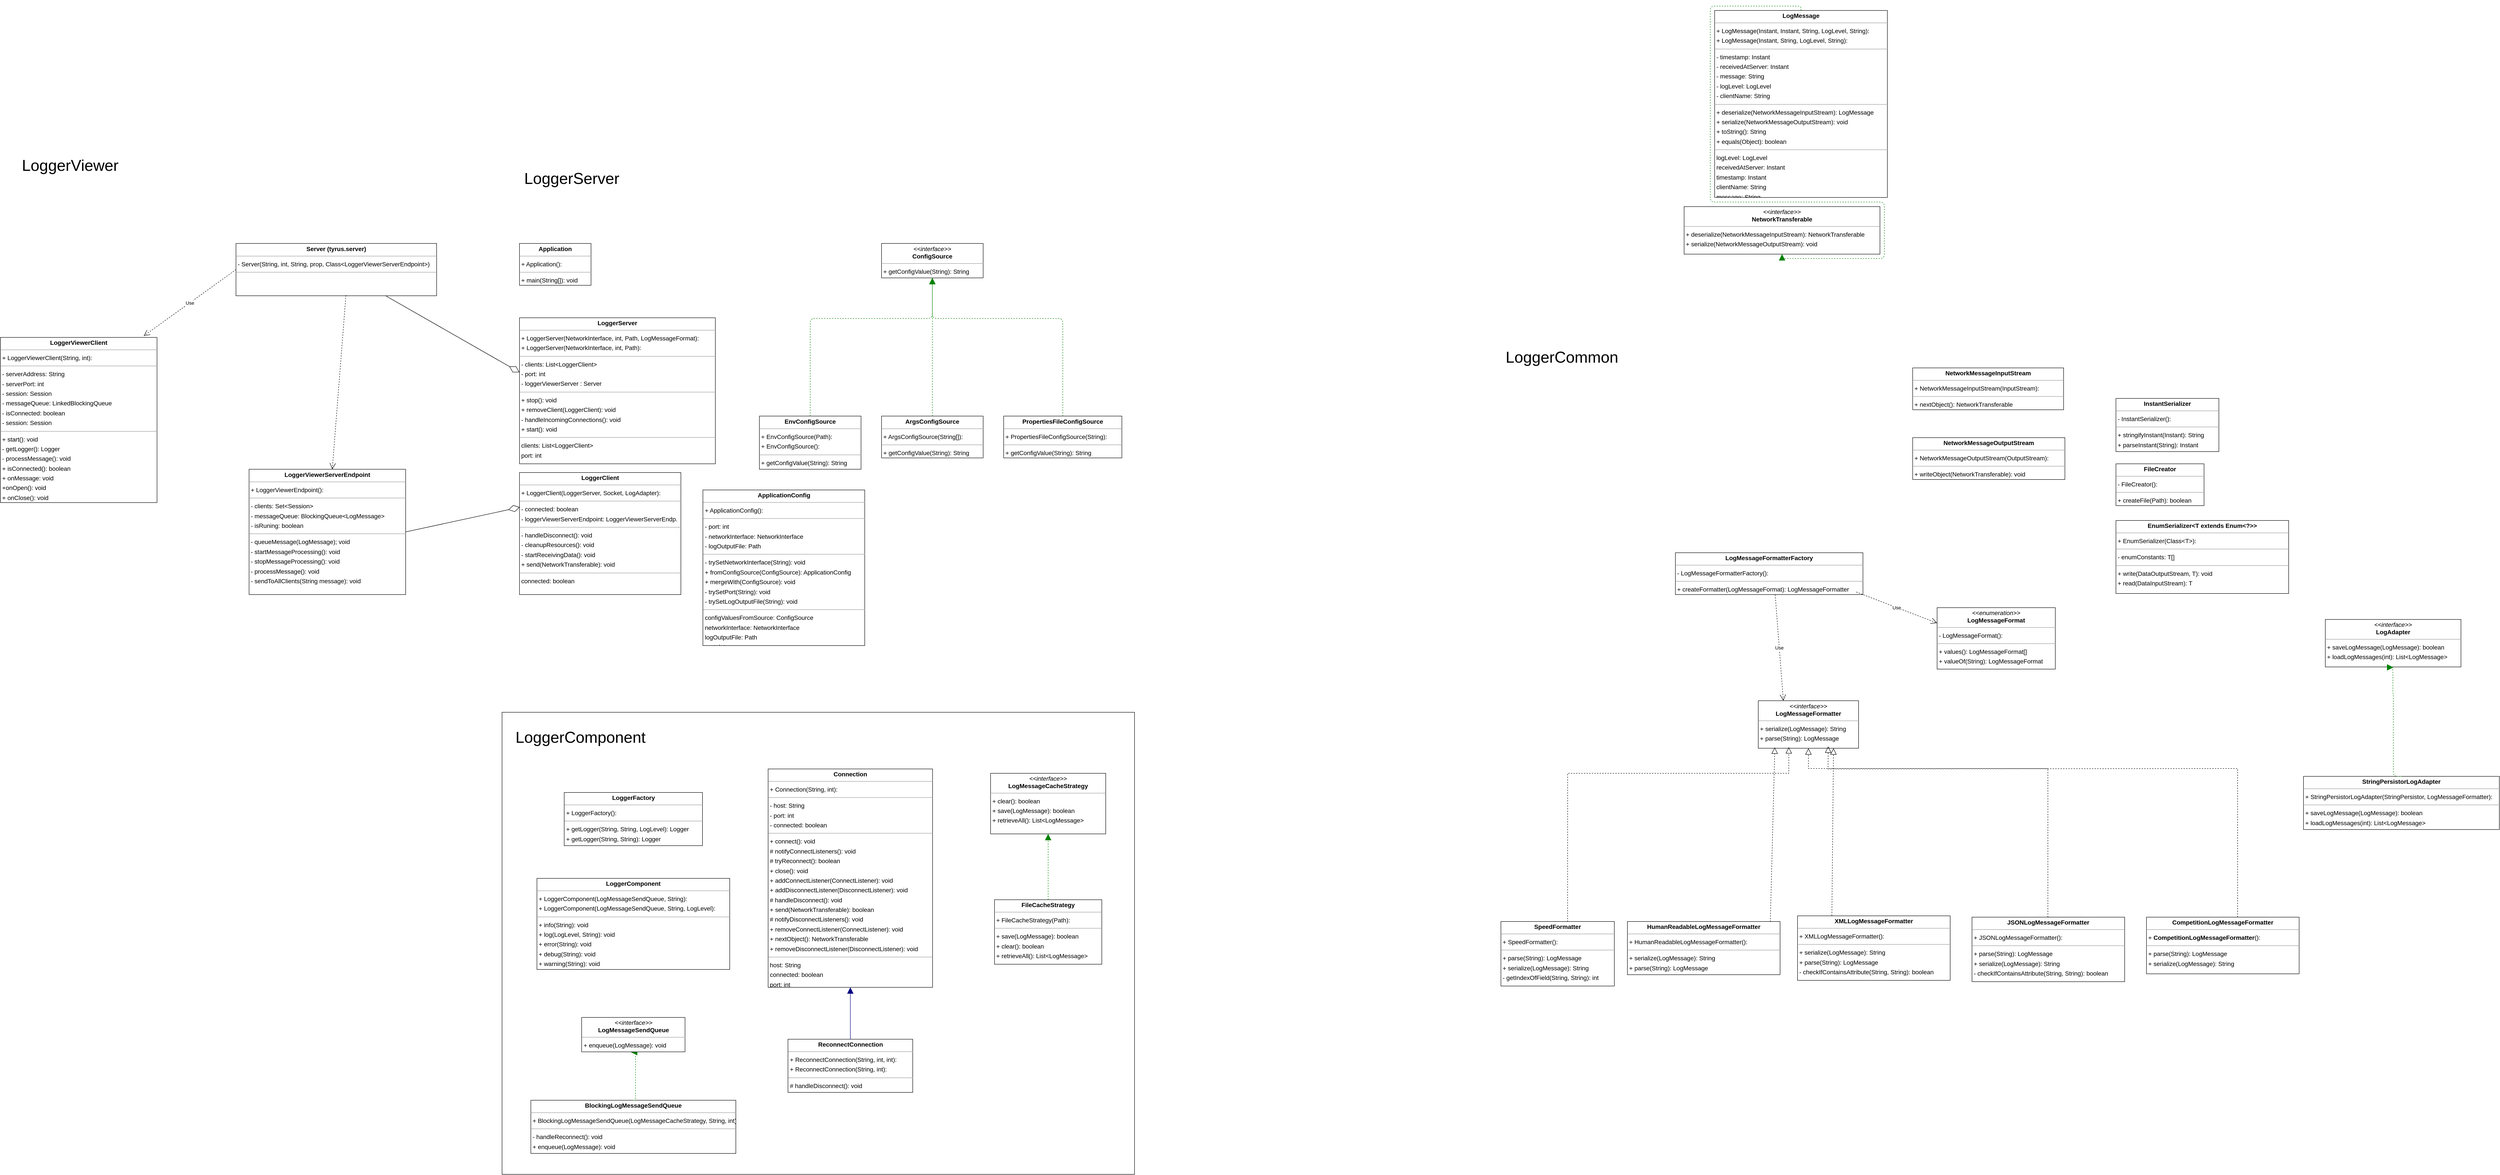 <mxfile version="25.0.3">
  <diagram id="E1OJdTfwI5i46bVVlHsx" name="Seite-1">
    <mxGraphModel dx="6790" dy="2503" grid="1" gridSize="10" guides="1" tooltips="1" connect="1" arrows="1" fold="1" page="0" pageScale="1" pageWidth="827" pageHeight="1169" background="none" math="0" shadow="0">
      <root>
        <mxCell id="0" />
        <mxCell id="1" parent="0" />
        <mxCell id="node0" value="&lt;p style=&quot;margin:0px;margin-top:4px;text-align:center;&quot;&gt;&lt;b&gt;Application&lt;/b&gt;&lt;/p&gt;&lt;hr size=&quot;1&quot;/&gt;&lt;p style=&quot;margin:0 0 0 4px;line-height:1.6;&quot;&gt;+ Application(): &lt;/p&gt;&lt;hr size=&quot;1&quot;/&gt;&lt;p style=&quot;margin:0 0 0 4px;line-height:1.6;&quot;&gt;+ main(String[]): void&lt;/p&gt;" style="verticalAlign=top;align=left;overflow=fill;fontSize=14;fontFamily=Helvetica;html=1;rounded=0;shadow=0;comic=0;labelBackgroundColor=none;strokeWidth=1;" parent="1" vertex="1">
          <mxGeometry x="-2700" y="-285.5" width="164" height="96" as="geometry" />
        </mxCell>
        <mxCell id="node24" value="&lt;p style=&quot;margin:0px;margin-top:4px;text-align:center;&quot;&gt;&lt;b&gt;ApplicationConfig&lt;/b&gt;&lt;/p&gt;&lt;hr size=&quot;1&quot;/&gt;&lt;p style=&quot;margin:0 0 0 4px;line-height:1.6;&quot;&gt;+ ApplicationConfig(): &lt;/p&gt;&lt;hr size=&quot;1&quot;/&gt;&lt;p style=&quot;margin:0 0 0 4px;line-height:1.6;&quot;&gt;- port: int&lt;br/&gt;- networkInterface: NetworkInterface&lt;br/&gt;- logOutputFile: Path&lt;/p&gt;&lt;hr size=&quot;1&quot;/&gt;&lt;p style=&quot;margin:0 0 0 4px;line-height:1.6;&quot;&gt;- trySetNetworkInterface(String): void&lt;br/&gt;+ fromConfigSource(ConfigSource): ApplicationConfig&lt;br/&gt;+ mergeWith(ConfigSource): void&lt;br/&gt;- trySetPort(String): void&lt;br/&gt;- trySetLogOutputFile(String): void&lt;/p&gt;&lt;hr size=&quot;1&quot;/&gt;&lt;p style=&quot;margin:0 0 0 4px;line-height:1.6;&quot;&gt; configValuesFromSource: ConfigSource&lt;br/&gt; networkInterface: NetworkInterface&lt;br/&gt; logOutputFile: Path&lt;br/&gt; port: int&lt;/p&gt;" style="verticalAlign=top;align=left;overflow=fill;fontSize=14;fontFamily=Helvetica;html=1;rounded=0;shadow=0;comic=0;labelBackgroundColor=none;strokeWidth=1;" parent="1" vertex="1">
          <mxGeometry x="-2279.5" y="280" width="371" height="357" as="geometry" />
        </mxCell>
        <mxCell id="node28" value="&lt;p style=&quot;margin:0px;margin-top:4px;text-align:center;&quot;&gt;&lt;b&gt;ArgsConfigSource&lt;/b&gt;&lt;/p&gt;&lt;hr size=&quot;1&quot;/&gt;&lt;p style=&quot;margin:0 0 0 4px;line-height:1.6;&quot;&gt;+ ArgsConfigSource(String[]): &lt;/p&gt;&lt;hr size=&quot;1&quot;/&gt;&lt;p style=&quot;margin:0 0 0 4px;line-height:1.6;&quot;&gt;+ getConfigValue(String): String&lt;/p&gt;" style="verticalAlign=top;align=left;overflow=fill;fontSize=14;fontFamily=Helvetica;html=1;rounded=0;shadow=0;comic=0;labelBackgroundColor=none;strokeWidth=1;" parent="1" vertex="1">
          <mxGeometry x="-1870" y="110.5" width="233" height="96" as="geometry" />
        </mxCell>
        <mxCell id="node8" value="&lt;p style=&quot;margin:0px;margin-top:4px;text-align:center;&quot;&gt;&lt;b&gt;BlockingLogMessageSendQueue&lt;/b&gt;&lt;/p&gt;&lt;hr size=&quot;1&quot;/&gt;&lt;p style=&quot;margin:0 0 0 4px;line-height:1.6;&quot;&gt;+ BlockingLogMessageSendQueue(LogMessageCacheStrategy, String, int): &lt;/p&gt;&lt;hr size=&quot;1&quot;/&gt;&lt;p style=&quot;margin:0 0 0 4px;line-height:1.6;&quot;&gt;- handleReconnect(): void&lt;br/&gt;+ enqueue(LogMessage): void&lt;/p&gt;" style="verticalAlign=top;align=left;overflow=fill;fontSize=14;fontFamily=Helvetica;html=1;rounded=0;shadow=0;comic=0;labelBackgroundColor=none;strokeWidth=1;" parent="1" vertex="1">
          <mxGeometry x="-2674" y="1680" width="470" height="122" as="geometry" />
        </mxCell>
        <mxCell id="node15" value="&lt;p style=&quot;margin:0px;margin-top:4px;text-align:center;&quot;&gt;&lt;i&gt;&amp;lt;&amp;lt;interface&amp;gt;&amp;gt;&lt;/i&gt;&lt;br/&gt;&lt;b&gt;ConfigSource&lt;/b&gt;&lt;/p&gt;&lt;hr size=&quot;1&quot;/&gt;&lt;p style=&quot;margin:0 0 0 4px;line-height:1.6;&quot;&gt;+ getConfigValue(String): String&lt;/p&gt;" style="verticalAlign=top;align=left;overflow=fill;fontSize=14;fontFamily=Helvetica;html=1;rounded=0;shadow=0;comic=0;labelBackgroundColor=none;strokeWidth=1;" parent="1" vertex="1">
          <mxGeometry x="-1870" y="-285.5" width="233" height="79" as="geometry" />
        </mxCell>
        <mxCell id="node43" value="&lt;p style=&quot;margin:0px;margin-top:4px;text-align:center;&quot;&gt;&lt;b&gt;Connection&lt;/b&gt;&lt;/p&gt;&lt;hr size=&quot;1&quot;/&gt;&lt;p style=&quot;margin:0 0 0 4px;line-height:1.6;&quot;&gt;+ Connection(String, int): &lt;/p&gt;&lt;hr size=&quot;1&quot;/&gt;&lt;p style=&quot;margin:0 0 0 4px;line-height:1.6;&quot;&gt;- host: String&lt;br/&gt;- port: int&lt;br/&gt;- connected: boolean&lt;/p&gt;&lt;hr size=&quot;1&quot;/&gt;&lt;p style=&quot;margin:0 0 0 4px;line-height:1.6;&quot;&gt;+ connect(): void&lt;br/&gt;# notifyConnectListeners(): void&lt;br/&gt;# tryReconnect(): boolean&lt;br/&gt;+ close(): void&lt;br/&gt;+ addConnectListener(ConnectListener): void&lt;br/&gt;+ addDisconnectListener(DisconnectListener): void&lt;br/&gt;# handleDisconnect(): void&lt;br/&gt;+ send(NetworkTransferable): boolean&lt;br/&gt;# notifyDisconnectListeners(): void&lt;br/&gt;+ removeConnectListener(ConnectListener): void&lt;br/&gt;+ nextObject(): NetworkTransferable&lt;br/&gt;+ removeDisconnectListener(DisconnectListener): void&lt;/p&gt;&lt;hr size=&quot;1&quot;/&gt;&lt;p style=&quot;margin:0 0 0 4px;line-height:1.6;&quot;&gt; host: String&lt;br/&gt; connected: boolean&lt;br/&gt; port: int&lt;/p&gt;" style="verticalAlign=top;align=left;overflow=fill;fontSize=14;fontFamily=Helvetica;html=1;rounded=0;shadow=0;comic=0;labelBackgroundColor=none;strokeWidth=1;" parent="1" vertex="1">
          <mxGeometry x="-2130" y="920" width="377" height="501" as="geometry" />
        </mxCell>
        <mxCell id="node48" value="&lt;p style=&quot;margin:0px;margin-top:4px;text-align:center;&quot;&gt;&lt;b&gt;EnvConfigSource&lt;/b&gt;&lt;/p&gt;&lt;hr size=&quot;1&quot;/&gt;&lt;p style=&quot;margin:0 0 0 4px;line-height:1.6;&quot;&gt;+ EnvConfigSource(Path): &lt;br/&gt;+ EnvConfigSource(): &lt;/p&gt;&lt;hr size=&quot;1&quot;/&gt;&lt;p style=&quot;margin:0 0 0 4px;line-height:1.6;&quot;&gt;+ getConfigValue(String): String&lt;/p&gt;" style="verticalAlign=top;align=left;overflow=fill;fontSize=14;fontFamily=Helvetica;html=1;rounded=0;shadow=0;comic=0;labelBackgroundColor=none;strokeWidth=1;" parent="1" vertex="1">
          <mxGeometry x="-2150" y="110.5" width="233" height="122" as="geometry" />
        </mxCell>
        <mxCell id="node32" value="&lt;p style=&quot;margin:0px;margin-top:4px;text-align:center;&quot;&gt;&lt;b&gt;FileCacheStrategy&lt;/b&gt;&lt;/p&gt;&lt;hr size=&quot;1&quot;/&gt;&lt;p style=&quot;margin:0 0 0 4px;line-height:1.6;&quot;&gt;+ FileCacheStrategy(Path): &lt;/p&gt;&lt;hr size=&quot;1&quot;/&gt;&lt;p style=&quot;margin:0 0 0 4px;line-height:1.6;&quot;&gt;+ save(LogMessage): boolean&lt;br/&gt;+ clear(): boolean&lt;br/&gt;+ retrieveAll(): List&amp;lt;LogMessage&amp;gt;&lt;/p&gt;" style="verticalAlign=top;align=left;overflow=fill;fontSize=14;fontFamily=Helvetica;html=1;rounded=0;shadow=0;comic=0;labelBackgroundColor=none;strokeWidth=1;" parent="1" vertex="1">
          <mxGeometry x="-1611" y="1220" width="246" height="148" as="geometry" />
        </mxCell>
        <mxCell id="node41" value="&lt;p style=&quot;margin:0px;margin-top:4px;text-align:center;&quot;&gt;&lt;b&gt;FileCreator&lt;/b&gt;&lt;/p&gt;&lt;hr size=&quot;1&quot;/&gt;&lt;p style=&quot;margin:0 0 0 4px;line-height:1.6;&quot;&gt;- FileCreator(): &lt;/p&gt;&lt;hr size=&quot;1&quot;/&gt;&lt;p style=&quot;margin:0 0 0 4px;line-height:1.6;&quot;&gt;+ createFile(Path): boolean&lt;/p&gt;" style="verticalAlign=top;align=left;overflow=fill;fontSize=14;fontFamily=Helvetica;html=1;rounded=0;shadow=0;comic=0;labelBackgroundColor=none;strokeWidth=1;" parent="1" vertex="1">
          <mxGeometry x="960" y="220" width="202" height="96" as="geometry" />
        </mxCell>
        <mxCell id="node5" value="&lt;p style=&quot;margin:0px;margin-top:4px;text-align:center;&quot;&gt;&lt;b&gt;HumanReadableLogMessageFormatter&lt;/b&gt;&lt;/p&gt;&lt;hr size=&quot;1&quot;/&gt;&lt;p style=&quot;margin:0 0 0 4px;line-height:1.6;&quot;&gt;+ HumanReadableLogMessageFormatter(): &lt;/p&gt;&lt;hr size=&quot;1&quot;/&gt;&lt;p style=&quot;margin:0 0 0 4px;line-height:1.6;&quot;&gt;+ serialize(LogMessage): String&lt;br/&gt;+ parse(String): LogMessage&lt;/p&gt;" style="verticalAlign=top;align=left;overflow=fill;fontSize=14;fontFamily=Helvetica;html=1;rounded=0;shadow=0;comic=0;labelBackgroundColor=none;strokeWidth=1;" parent="1" vertex="1">
          <mxGeometry x="-160" y="1270" width="350" height="122" as="geometry" />
        </mxCell>
        <mxCell id="node20" value="&lt;p style=&quot;margin:0px;margin-top:4px;text-align:center;&quot;&gt;&lt;b&gt;InstantSerializer&lt;/b&gt;&lt;/p&gt;&lt;hr size=&quot;1&quot;/&gt;&lt;p style=&quot;margin:0 0 0 4px;line-height:1.6;&quot;&gt;- InstantSerializer(): &lt;/p&gt;&lt;hr size=&quot;1&quot;/&gt;&lt;p style=&quot;margin:0 0 0 4px;line-height:1.6;&quot;&gt;+ stringifyInstant(Instant): String&lt;br/&gt;+ parseInstant(String): Instant&lt;/p&gt;" style="verticalAlign=top;align=left;overflow=fill;fontSize=14;fontFamily=Helvetica;html=1;rounded=0;shadow=0;comic=0;labelBackgroundColor=none;strokeWidth=1;" parent="1" vertex="1">
          <mxGeometry x="960" y="70" width="236" height="122" as="geometry" />
        </mxCell>
        <mxCell id="node22" value="&lt;p style=&quot;margin:0px;margin-top:4px;text-align:center;&quot;&gt;&lt;b&gt;JSONLogMessageFormatter&lt;/b&gt;&lt;/p&gt;&lt;hr size=&quot;1&quot;/&gt;&lt;p style=&quot;margin:0 0 0 4px;line-height:1.6;&quot;&gt;+ JSONLogMessageFormatter(): &lt;/p&gt;&lt;hr size=&quot;1&quot;/&gt;&lt;p style=&quot;margin:0 0 0 4px;line-height:1.6;&quot;&gt;+ parse(String): LogMessage&lt;br/&gt;+ serialize(LogMessage): String&lt;br/&gt;- checkIfContainsAttribute(String, String): boolean&lt;/p&gt;" style="verticalAlign=top;align=left;overflow=fill;fontSize=14;fontFamily=Helvetica;html=1;rounded=0;shadow=0;comic=0;labelBackgroundColor=none;strokeWidth=1;" parent="1" vertex="1">
          <mxGeometry x="630" y="1260" width="350" height="148" as="geometry" />
        </mxCell>
        <mxCell id="node9" value="&lt;p style=&quot;margin:0px;margin-top:4px;text-align:center;&quot;&gt;&lt;i&gt;&amp;lt;&amp;lt;interface&amp;gt;&amp;gt;&lt;/i&gt;&lt;br/&gt;&lt;b&gt;LogAdapter&lt;/b&gt;&lt;/p&gt;&lt;hr size=&quot;1&quot;/&gt;&lt;p style=&quot;margin:0 0 0 4px;line-height:1.6;&quot;&gt;+ saveLogMessage(LogMessage): boolean&lt;br/&gt;+ loadLogMessages(int): List&amp;lt;LogMessage&amp;gt;&lt;/p&gt;" style="verticalAlign=top;align=left;overflow=fill;fontSize=14;fontFamily=Helvetica;html=1;rounded=0;shadow=0;comic=0;labelBackgroundColor=none;strokeWidth=1;" parent="1" vertex="1">
          <mxGeometry x="1440" y="577" width="311" height="109" as="geometry" />
        </mxCell>
        <mxCell id="node25" value="&lt;p style=&quot;margin:0px;margin-top:4px;text-align:center;&quot;&gt;&lt;b&gt;LogMessage&lt;/b&gt;&lt;/p&gt;&lt;hr size=&quot;1&quot;/&gt;&lt;p style=&quot;margin:0 0 0 4px;line-height:1.6;&quot;&gt;+ LogMessage(Instant, Instant, String, LogLevel, String): &lt;br/&gt;+ LogMessage(Instant, String, LogLevel, String): &lt;/p&gt;&lt;hr size=&quot;1&quot;/&gt;&lt;p style=&quot;margin:0 0 0 4px;line-height:1.6;&quot;&gt;- timestamp: Instant&lt;br/&gt;- receivedAtServer: Instant&lt;br/&gt;- message: String&lt;br/&gt;- logLevel: LogLevel&lt;br/&gt;- clientName: String&lt;/p&gt;&lt;hr size=&quot;1&quot;/&gt;&lt;p style=&quot;margin:0 0 0 4px;line-height:1.6;&quot;&gt;+ deserialize(NetworkMessageInputStream): LogMessage&lt;br/&gt;+ serialize(NetworkMessageOutputStream): void&lt;br/&gt;+ toString(): String&lt;br/&gt;+ equals(Object): boolean&lt;/p&gt;&lt;hr size=&quot;1&quot;/&gt;&lt;p style=&quot;margin:0 0 0 4px;line-height:1.6;&quot;&gt; logLevel: LogLevel&lt;br/&gt; receivedAtServer: Instant&lt;br/&gt; timestamp: Instant&lt;br/&gt; clientName: String&lt;br/&gt; message: String&lt;/p&gt;" style="verticalAlign=top;align=left;overflow=fill;fontSize=14;fontFamily=Helvetica;html=1;rounded=0;shadow=0;comic=0;labelBackgroundColor=none;strokeWidth=1;" parent="1" vertex="1">
          <mxGeometry x="40" y="-820" width="396" height="429" as="geometry" />
        </mxCell>
        <mxCell id="node39" value="&lt;p style=&quot;margin:0px;margin-top:4px;text-align:center;&quot;&gt;&lt;i&gt;&amp;lt;&amp;lt;interface&amp;gt;&amp;gt;&lt;/i&gt;&lt;br/&gt;&lt;b&gt;LogMessageCacheStrategy&lt;/b&gt;&lt;/p&gt;&lt;hr size=&quot;1&quot;/&gt;&lt;p style=&quot;margin:0 0 0 4px;line-height:1.6;&quot;&gt;+ clear(): boolean&lt;br/&gt;+ save(LogMessage): boolean&lt;br/&gt;+ retrieveAll(): List&amp;lt;LogMessage&amp;gt;&lt;/p&gt;" style="verticalAlign=top;align=left;overflow=fill;fontSize=14;fontFamily=Helvetica;html=1;rounded=0;shadow=0;comic=0;labelBackgroundColor=none;strokeWidth=1;" parent="1" vertex="1">
          <mxGeometry x="-1620" y="930" width="264" height="139" as="geometry" />
        </mxCell>
        <mxCell id="node23" value="&lt;p style=&quot;margin:0px;margin-top:4px;text-align:center;&quot;&gt;&lt;i&gt;&amp;lt;&amp;lt;enumeration&amp;gt;&amp;gt;&lt;/i&gt;&lt;br/&gt;&lt;b&gt;LogMessageFormat&lt;/b&gt;&lt;/p&gt;&lt;hr size=&quot;1&quot;/&gt;&lt;p style=&quot;margin:0 0 0 4px;line-height:1.6;&quot;&gt;- LogMessageFormat(): &lt;/p&gt;&lt;hr size=&quot;1&quot;/&gt;&lt;p style=&quot;margin:0 0 0 4px;line-height:1.6;&quot;&gt;+ values(): LogMessageFormat[]&lt;br/&gt;+ valueOf(String): LogMessageFormat&lt;/p&gt;" style="verticalAlign=top;align=left;overflow=fill;fontSize=14;fontFamily=Helvetica;html=1;rounded=0;shadow=0;comic=0;labelBackgroundColor=none;strokeWidth=1;" parent="1" vertex="1">
          <mxGeometry x="550" y="550" width="271" height="141" as="geometry" />
        </mxCell>
        <mxCell id="node11" value="&lt;p style=&quot;margin:0px;margin-top:4px;text-align:center;&quot;&gt;&lt;i&gt;&amp;lt;&amp;lt;interface&amp;gt;&amp;gt;&lt;/i&gt;&lt;br/&gt;&lt;b&gt;LogMessageFormatter&lt;/b&gt;&lt;/p&gt;&lt;hr size=&quot;1&quot;/&gt;&lt;p style=&quot;margin:0 0 0 4px;line-height:1.6;&quot;&gt;+ serialize(LogMessage): String&lt;br/&gt;+ parse(String): LogMessage&lt;/p&gt;" style="verticalAlign=top;align=left;overflow=fill;fontSize=14;fontFamily=Helvetica;html=1;rounded=0;shadow=0;comic=0;labelBackgroundColor=none;strokeWidth=1;" parent="1" vertex="1">
          <mxGeometry x="140" y="763.5" width="230" height="109" as="geometry" />
        </mxCell>
        <mxCell id="node26" value="&lt;p style=&quot;margin:0px;margin-top:4px;text-align:center;&quot;&gt;&lt;b&gt;LogMessageFormatterFactory&lt;/b&gt;&lt;/p&gt;&lt;hr size=&quot;1&quot;/&gt;&lt;p style=&quot;margin:0 0 0 4px;line-height:1.6;&quot;&gt;- LogMessageFormatterFactory(): &lt;/p&gt;&lt;hr size=&quot;1&quot;/&gt;&lt;p style=&quot;margin:0 0 0 4px;line-height:1.6;&quot;&gt;+ createFormatter(LogMessageFormat): LogMessageFormatter&lt;/p&gt;" style="verticalAlign=top;align=left;overflow=fill;fontSize=14;fontFamily=Helvetica;html=1;rounded=0;shadow=0;comic=0;labelBackgroundColor=none;strokeWidth=1;" parent="1" vertex="1">
          <mxGeometry x="-50" y="424" width="430" height="96" as="geometry" />
        </mxCell>
        <mxCell id="node27" value="&lt;p style=&quot;margin:0px;margin-top:4px;text-align:center;&quot;&gt;&lt;b&gt;LoggerClient&lt;/b&gt;&lt;/p&gt;&lt;hr size=&quot;1&quot;&gt;&lt;p style=&quot;margin:0 0 0 4px;line-height:1.6;&quot;&gt;+ LoggerClient(LoggerServer, Socket, LogAdapter): &lt;/p&gt;&lt;hr size=&quot;1&quot;&gt;&lt;p style=&quot;margin:0 0 0 4px;line-height:1.6;&quot;&gt;- connected: boolean&lt;/p&gt;&lt;p style=&quot;margin:0 0 0 4px;line-height:1.6;&quot;&gt;- loggerViewerServerEndpoint: LoggerViewerServerEndp.&lt;/p&gt;&lt;hr size=&quot;1&quot;&gt;&lt;p style=&quot;margin:0 0 0 4px;line-height:1.6;&quot;&gt;- handleDisconnect(): void&lt;br&gt;- cleanupResources(): void&lt;br&gt;- startReceivingData(): void&lt;br&gt;+ send(NetworkTransferable): void&lt;/p&gt;&lt;hr size=&quot;1&quot;&gt;&lt;p style=&quot;margin:0 0 0 4px;line-height:1.6;&quot;&gt; connected: boolean&lt;/p&gt;" style="verticalAlign=top;align=left;overflow=fill;fontSize=14;fontFamily=Helvetica;html=1;rounded=0;shadow=0;comic=0;labelBackgroundColor=none;strokeWidth=1;" parent="1" vertex="1">
          <mxGeometry x="-2700" y="240" width="370" height="280" as="geometry" />
        </mxCell>
        <mxCell id="node21" value="&lt;p style=&quot;margin:0px;margin-top:4px;text-align:center;&quot;&gt;&lt;b&gt;LoggerComponent&lt;/b&gt;&lt;/p&gt;&lt;hr size=&quot;1&quot;/&gt;&lt;p style=&quot;margin:0 0 0 4px;line-height:1.6;&quot;&gt;+ LoggerComponent(LogMessageSendQueue, String): &lt;br/&gt;+ LoggerComponent(LogMessageSendQueue, String, LogLevel): &lt;/p&gt;&lt;hr size=&quot;1&quot;/&gt;&lt;p style=&quot;margin:0 0 0 4px;line-height:1.6;&quot;&gt;+ info(String): void&lt;br/&gt;+ log(LogLevel, String): void&lt;br/&gt;+ error(String): void&lt;br/&gt;+ debug(String): void&lt;br/&gt;+ warning(String): void&lt;/p&gt;" style="verticalAlign=top;align=left;overflow=fill;fontSize=14;fontFamily=Helvetica;html=1;rounded=0;shadow=0;comic=0;labelBackgroundColor=none;strokeWidth=1;" parent="1" vertex="1">
          <mxGeometry x="-2660" y="1171" width="442" height="209" as="geometry" />
        </mxCell>
        <mxCell id="node3" value="&lt;p style=&quot;margin:0px;margin-top:4px;text-align:center;&quot;&gt;&lt;b&gt;LoggerFactory&lt;/b&gt;&lt;/p&gt;&lt;hr size=&quot;1&quot;/&gt;&lt;p style=&quot;margin:0 0 0 4px;line-height:1.6;&quot;&gt;+ LoggerFactory(): &lt;/p&gt;&lt;hr size=&quot;1&quot;/&gt;&lt;p style=&quot;margin:0 0 0 4px;line-height:1.6;&quot;&gt;+ getLogger(String, String, LogLevel): Logger&lt;br/&gt;+ getLogger(String, String): Logger&lt;/p&gt;" style="verticalAlign=top;align=left;overflow=fill;fontSize=14;fontFamily=Helvetica;html=1;rounded=0;shadow=0;comic=0;labelBackgroundColor=none;strokeWidth=1;" parent="1" vertex="1">
          <mxGeometry x="-2597.5" y="974" width="317" height="122" as="geometry" />
        </mxCell>
        <mxCell id="node44" value="&lt;p style=&quot;margin:0px;margin-top:4px;text-align:center;&quot;&gt;&lt;b&gt;LoggerServer&lt;/b&gt;&lt;/p&gt;&lt;hr size=&quot;1&quot;&gt;&lt;p style=&quot;margin:0 0 0 4px;line-height:1.6;&quot;&gt;+ LoggerServer(NetworkInterface, int, Path, LogMessageFormat): &lt;br&gt;+ LoggerServer(NetworkInterface, int, Path): &lt;/p&gt;&lt;hr size=&quot;1&quot;&gt;&lt;p style=&quot;margin:0 0 0 4px;line-height:1.6;&quot;&gt;- clients: List&amp;lt;LoggerClient&amp;gt;&lt;br&gt;- port: int&lt;/p&gt;&lt;p style=&quot;margin:0 0 0 4px;line-height:1.6;&quot;&gt;- loggerViewerServer : Server&lt;/p&gt;&lt;hr size=&quot;1&quot;&gt;&lt;p style=&quot;margin:0 0 0 4px;line-height:1.6;&quot;&gt;+ stop(): void&lt;br&gt;+ removeClient(LoggerClient): void&lt;br&gt;- handleIncomingConnections(): void&lt;br&gt;+ start(): void&lt;/p&gt;&lt;hr size=&quot;1&quot;&gt;&lt;p style=&quot;margin:0 0 0 4px;line-height:1.6;&quot;&gt; clients: List&amp;lt;LoggerClient&amp;gt;&lt;br&gt; port: int&lt;/p&gt;" style="verticalAlign=top;align=left;overflow=fill;fontSize=14;fontFamily=Helvetica;html=1;rounded=0;shadow=0;comic=0;labelBackgroundColor=none;strokeWidth=1;" parent="1" vertex="1">
          <mxGeometry x="-2700" y="-115" width="449" height="335" as="geometry" />
        </mxCell>
        <mxCell id="node37" value="&lt;p style=&quot;margin:0px;margin-top:4px;text-align:center;&quot;&gt;&lt;b&gt;NetworkMessageInputStream&lt;/b&gt;&lt;/p&gt;&lt;hr size=&quot;1&quot;/&gt;&lt;p style=&quot;margin:0 0 0 4px;line-height:1.6;&quot;&gt;+ NetworkMessageInputStream(InputStream): &lt;/p&gt;&lt;hr size=&quot;1&quot;/&gt;&lt;p style=&quot;margin:0 0 0 4px;line-height:1.6;&quot;&gt;+ nextObject(): NetworkTransferable&lt;/p&gt;" style="verticalAlign=top;align=left;overflow=fill;fontSize=14;fontFamily=Helvetica;html=1;rounded=0;shadow=0;comic=0;labelBackgroundColor=none;strokeWidth=1;" parent="1" vertex="1">
          <mxGeometry x="494" width="346" height="96" as="geometry" />
        </mxCell>
        <mxCell id="node40" value="&lt;p style=&quot;margin:0px;margin-top:4px;text-align:center;&quot;&gt;&lt;b&gt;NetworkMessageOutputStream&lt;/b&gt;&lt;/p&gt;&lt;hr size=&quot;1&quot;/&gt;&lt;p style=&quot;margin:0 0 0 4px;line-height:1.6;&quot;&gt;+ NetworkMessageOutputStream(OutputStream): &lt;/p&gt;&lt;hr size=&quot;1&quot;/&gt;&lt;p style=&quot;margin:0 0 0 4px;line-height:1.6;&quot;&gt;+ writeObject(NetworkTransferable): void&lt;/p&gt;" style="verticalAlign=top;align=left;overflow=fill;fontSize=14;fontFamily=Helvetica;html=1;rounded=0;shadow=0;comic=0;labelBackgroundColor=none;strokeWidth=1;" parent="1" vertex="1">
          <mxGeometry x="494" y="160" width="349" height="96" as="geometry" />
        </mxCell>
        <mxCell id="node47" value="&lt;p style=&quot;margin:0px;margin-top:4px;text-align:center;&quot;&gt;&lt;i&gt;&amp;lt;&amp;lt;interface&amp;gt;&amp;gt;&lt;/i&gt;&lt;br/&gt;&lt;b&gt;NetworkTransferable&lt;/b&gt;&lt;/p&gt;&lt;hr size=&quot;1&quot;/&gt;&lt;p style=&quot;margin:0 0 0 4px;line-height:1.6;&quot;&gt;+ deserialize(NetworkMessageInputStream): NetworkTransferable&lt;br/&gt;+ serialize(NetworkMessageOutputStream): void&lt;/p&gt;" style="verticalAlign=top;align=left;overflow=fill;fontSize=14;fontFamily=Helvetica;html=1;rounded=0;shadow=0;comic=0;labelBackgroundColor=none;strokeWidth=1;" parent="1" vertex="1">
          <mxGeometry x="-30" y="-370" width="449" height="109" as="geometry" />
        </mxCell>
        <mxCell id="node6" value="&lt;p style=&quot;margin:0px;margin-top:4px;text-align:center;&quot;&gt;&lt;b&gt;PropertiesFileConfigSource&lt;/b&gt;&lt;/p&gt;&lt;hr size=&quot;1&quot;/&gt;&lt;p style=&quot;margin:0 0 0 4px;line-height:1.6;&quot;&gt;+ PropertiesFileConfigSource(String): &lt;/p&gt;&lt;hr size=&quot;1&quot;/&gt;&lt;p style=&quot;margin:0 0 0 4px;line-height:1.6;&quot;&gt;+ getConfigValue(String): String&lt;/p&gt;" style="verticalAlign=top;align=left;overflow=fill;fontSize=14;fontFamily=Helvetica;html=1;rounded=0;shadow=0;comic=0;labelBackgroundColor=none;strokeWidth=1;" parent="1" vertex="1">
          <mxGeometry x="-1590" y="110.5" width="271" height="96" as="geometry" />
        </mxCell>
        <mxCell id="node45" value="&lt;p style=&quot;margin:0px;margin-top:4px;text-align:center;&quot;&gt;&lt;b&gt;ReconnectConnection&lt;/b&gt;&lt;/p&gt;&lt;hr size=&quot;1&quot;/&gt;&lt;p style=&quot;margin:0 0 0 4px;line-height:1.6;&quot;&gt;+ ReconnectConnection(String, int, int): &lt;br/&gt;+ ReconnectConnection(String, int): &lt;/p&gt;&lt;hr size=&quot;1&quot;/&gt;&lt;p style=&quot;margin:0 0 0 4px;line-height:1.6;&quot;&gt;# handleDisconnect(): void&lt;/p&gt;" style="verticalAlign=top;align=left;overflow=fill;fontSize=14;fontFamily=Helvetica;html=1;rounded=0;shadow=0;comic=0;labelBackgroundColor=none;strokeWidth=1;" parent="1" vertex="1">
          <mxGeometry x="-2084.5" y="1540" width="286" height="122" as="geometry" />
        </mxCell>
        <mxCell id="node19" value="&lt;p style=&quot;margin:0px;margin-top:4px;text-align:center;&quot;&gt;&lt;b&gt;SpeedFormatter&lt;/b&gt;&lt;/p&gt;&lt;hr size=&quot;1&quot;/&gt;&lt;p style=&quot;margin:0 0 0 4px;line-height:1.6;&quot;&gt;+ SpeedFormatter(): &lt;/p&gt;&lt;hr size=&quot;1&quot;/&gt;&lt;p style=&quot;margin:0 0 0 4px;line-height:1.6;&quot;&gt;+ parse(String): LogMessage&lt;br/&gt;+ serialize(LogMessage): String&lt;br/&gt;- getIndexOfField(String, String): int&lt;/p&gt;" style="verticalAlign=top;align=left;overflow=fill;fontSize=14;fontFamily=Helvetica;html=1;rounded=0;shadow=0;comic=0;labelBackgroundColor=none;strokeWidth=1;" parent="1" vertex="1">
          <mxGeometry x="-450" y="1270" width="260" height="148" as="geometry" />
        </mxCell>
        <mxCell id="node2" value="&lt;p style=&quot;margin:0px;margin-top:4px;text-align:center;&quot;&gt;&lt;b&gt;StringPersistorLogAdapter&lt;/b&gt;&lt;/p&gt;&lt;hr size=&quot;1&quot;/&gt;&lt;p style=&quot;margin:0 0 0 4px;line-height:1.6;&quot;&gt;+ StringPersistorLogAdapter(StringPersistor, LogMessageFormatter): &lt;/p&gt;&lt;hr size=&quot;1&quot;/&gt;&lt;p style=&quot;margin:0 0 0 4px;line-height:1.6;&quot;&gt;+ saveLogMessage(LogMessage): boolean&lt;br/&gt;+ loadLogMessages(int): List&amp;lt;LogMessage&amp;gt;&lt;/p&gt;" style="verticalAlign=top;align=left;overflow=fill;fontSize=14;fontFamily=Helvetica;html=1;rounded=0;shadow=0;comic=0;labelBackgroundColor=none;strokeWidth=1;" parent="1" vertex="1">
          <mxGeometry x="1390" y="937" width="449" height="122" as="geometry" />
        </mxCell>
        <mxCell id="node33" value="&lt;p style=&quot;margin:0px;margin-top:4px;text-align:center;&quot;&gt;&lt;b&gt;XMLLogMessageFormatter&lt;/b&gt;&lt;/p&gt;&lt;hr size=&quot;1&quot;/&gt;&lt;p style=&quot;margin:0 0 0 4px;line-height:1.6;&quot;&gt;+ XMLLogMessageFormatter(): &lt;/p&gt;&lt;hr size=&quot;1&quot;/&gt;&lt;p style=&quot;margin:0 0 0 4px;line-height:1.6;&quot;&gt;+ serialize(LogMessage): String&lt;br/&gt;+ parse(String): LogMessage&lt;br/&gt;- checkIfContainsAttribute(String, String): boolean&lt;/p&gt;" style="verticalAlign=top;align=left;overflow=fill;fontSize=14;fontFamily=Helvetica;html=1;rounded=0;shadow=0;comic=0;labelBackgroundColor=none;strokeWidth=1;" parent="1" vertex="1">
          <mxGeometry x="230" y="1257" width="350" height="148" as="geometry" />
        </mxCell>
        <mxCell id="edge8" value="" style="html=1;rounded=1;edgeStyle=orthogonalEdgeStyle;dashed=1;startArrow=none;endArrow=block;endSize=12;strokeColor=#008200;exitX=0.5;exitY=0;exitDx=0;exitDy=0;entryX=0.500;entryY=1.000;entryDx=0;entryDy=0;" parent="1" source="node28" target="node15" edge="1">
          <mxGeometry width="50" height="50" relative="1" as="geometry">
            <Array as="points">
              <mxPoint x="-1753" y="110.5" />
            </Array>
          </mxGeometry>
        </mxCell>
        <mxCell id="edge4" value="" style="html=1;rounded=1;edgeStyle=orthogonalEdgeStyle;dashed=1;startArrow=none;endArrow=block;endSize=12;strokeColor=#008200;exitX=0.5;exitY=0;exitDx=0;exitDy=0;entryX=0.477;entryY=1.01;entryDx=0;entryDy=0;entryPerimeter=0;" parent="1" source="node8" target="node34" edge="1">
          <mxGeometry width="50" height="50" relative="1" as="geometry">
            <Array as="points">
              <mxPoint x="-2434" y="1680" />
            </Array>
          </mxGeometry>
        </mxCell>
        <mxCell id="edge2" value="" style="html=1;rounded=1;edgeStyle=orthogonalEdgeStyle;dashed=1;startArrow=none;endArrow=block;endSize=12;strokeColor=#008200;exitX=0.5;exitY=0;exitDx=0;exitDy=0;entryX=0.500;entryY=1.000;entryDx=0;entryDy=0;" parent="1" source="node48" target="node15" edge="1">
          <mxGeometry width="50" height="50" relative="1" as="geometry">
            <Array as="points">
              <mxPoint x="-2034" y="-113.5" />
              <mxPoint x="-1754" y="-113.5" />
            </Array>
          </mxGeometry>
        </mxCell>
        <mxCell id="edge7" value="" style="html=1;rounded=1;edgeStyle=orthogonalEdgeStyle;dashed=1;startArrow=none;endArrow=block;endSize=12;strokeColor=#008200;exitX=0.5;exitY=0;exitDx=0;exitDy=0;entryX=0.5;entryY=1;entryDx=0;entryDy=0;" parent="1" source="node32" target="node39" edge="1">
          <mxGeometry width="50" height="50" relative="1" as="geometry">
            <Array as="points" />
          </mxGeometry>
        </mxCell>
        <mxCell id="edge6" value="" style="html=1;rounded=1;edgeStyle=orthogonalEdgeStyle;dashed=1;startArrow=none;endArrow=block;endSize=12;strokeColor=#008200;exitX=0.5;exitY=0;exitDx=0;exitDy=0;entryX=0.5;entryY=1;entryDx=0;entryDy=0;" parent="1" source="node25" target="node47" edge="1">
          <mxGeometry width="50" height="50" relative="1" as="geometry">
            <Array as="points" />
          </mxGeometry>
        </mxCell>
        <mxCell id="edge10" value="" style="html=1;rounded=1;edgeStyle=orthogonalEdgeStyle;dashed=1;startArrow=none;endArrow=block;endSize=12;strokeColor=#008200;exitX=0.5;exitY=0;exitDx=0;exitDy=0;entryX=0.500;entryY=1.000;entryDx=0;entryDy=0;" parent="1" source="node6" target="node15" edge="1">
          <mxGeometry width="50" height="50" relative="1" as="geometry">
            <Array as="points">
              <mxPoint x="-1454" y="-113.5" />
              <mxPoint x="-1754" y="-113.5" />
            </Array>
          </mxGeometry>
        </mxCell>
        <mxCell id="edge0" value="" style="html=1;rounded=1;edgeStyle=orthogonalEdgeStyle;dashed=0;startArrow=none;endArrow=block;endSize=12;strokeColor=#000082;exitX=0.5;exitY=0;exitDx=0;exitDy=0;entryX=0.5;entryY=1;entryDx=0;entryDy=0;" parent="1" source="node45" target="node43" edge="1">
          <mxGeometry width="50" height="50" relative="1" as="geometry">
            <Array as="points" />
          </mxGeometry>
        </mxCell>
        <mxCell id="edge9" value="" style="html=1;rounded=1;edgeStyle=orthogonalEdgeStyle;dashed=1;startArrow=none;endArrow=block;endSize=12;strokeColor=#008200;exitX=0.5;exitY=0;exitDx=0;exitDy=0;" parent="1" source="node2" edge="1">
          <mxGeometry width="50" height="50" relative="1" as="geometry">
            <Array as="points">
              <mxPoint x="1596" y="937" />
              <mxPoint x="1596" y="747" />
              <mxPoint x="1595" y="687" />
            </Array>
            <mxPoint x="1596" y="687" as="targetPoint" />
          </mxGeometry>
        </mxCell>
        <mxCell id="node34" value="&lt;p style=&quot;margin:0px;margin-top:4px;text-align:center;&quot;&gt;&lt;i&gt;&amp;lt;&amp;lt;interface&amp;gt;&amp;gt;&lt;/i&gt;&lt;br/&gt;&lt;b&gt;LogMessageSendQueue&lt;/b&gt;&lt;/p&gt;&lt;hr size=&quot;1&quot;/&gt;&lt;p style=&quot;margin:0 0 0 4px;line-height:1.6;&quot;&gt;+ enqueue(LogMessage): void&lt;/p&gt;" style="verticalAlign=top;align=left;overflow=fill;fontSize=14;fontFamily=Helvetica;html=1;rounded=0;shadow=0;comic=0;labelBackgroundColor=none;strokeWidth=1;" parent="1" vertex="1">
          <mxGeometry x="-2557.5" y="1490" width="237" height="79" as="geometry" />
        </mxCell>
        <mxCell id="8jBaPjGSeAO9ot7Jth3k-6" value="LoggerServer" style="text;html=1;align=center;verticalAlign=middle;whiteSpace=wrap;rounded=0;fontSize=36;" parent="1" vertex="1">
          <mxGeometry x="-2730.5" y="-480" width="300" height="90" as="geometry" />
        </mxCell>
        <mxCell id="8jBaPjGSeAO9ot7Jth3k-7" value="" style="rounded=0;whiteSpace=wrap;html=1;fillColor=none;" parent="1" vertex="1">
          <mxGeometry x="-2740" y="790" width="1450" height="1060" as="geometry" />
        </mxCell>
        <mxCell id="8jBaPjGSeAO9ot7Jth3k-8" value="LoggerComponent" style="text;html=1;align=center;verticalAlign=middle;whiteSpace=wrap;rounded=0;fontSize=36;" parent="1" vertex="1">
          <mxGeometry x="-2730" y="802" width="340" height="90" as="geometry" />
        </mxCell>
        <mxCell id="8jBaPjGSeAO9ot7Jth3k-10" value="LoggerCommon" style="text;html=1;align=center;verticalAlign=middle;whiteSpace=wrap;rounded=0;fontSize=36;" parent="1" vertex="1">
          <mxGeometry x="-460" y="-70" width="300" height="90" as="geometry" />
        </mxCell>
        <mxCell id="NBAt_S46-GMzfeBkkyQv-1" value="&lt;p style=&quot;margin:0px;margin-top:4px;text-align:center;&quot;&gt;&lt;b&gt;CompetitionLogMessageFormatter&lt;/b&gt;&lt;/p&gt;&lt;hr size=&quot;1&quot;&gt;&lt;p style=&quot;margin:0 0 0 4px;line-height:1.6;&quot;&gt;+&amp;nbsp;&lt;b style=&quot;background-color: initial; text-align: center;&quot;&gt;CompetitionLogMessageFormatter&lt;/b&gt;&lt;span style=&quot;background-color: initial;&quot;&gt;():&lt;/span&gt;&lt;/p&gt;&lt;hr size=&quot;1&quot;&gt;&lt;p style=&quot;margin:0 0 0 4px;line-height:1.6;&quot;&gt;+ parse(String): LogMessage&lt;br&gt;+ serialize(LogMessage): String&lt;br&gt;&lt;br&gt;&lt;/p&gt;" style="verticalAlign=top;align=left;overflow=fill;fontSize=14;fontFamily=Helvetica;html=1;rounded=0;shadow=0;comic=0;labelBackgroundColor=none;strokeWidth=1;" parent="1" vertex="1">
          <mxGeometry x="1030" y="1260" width="350" height="130" as="geometry" />
        </mxCell>
        <mxCell id="NBAt_S46-GMzfeBkkyQv-4" value="&lt;p style=&quot;margin:0px;margin-top:4px;text-align:center;&quot;&gt;&lt;b&gt;EnumSerializer&amp;lt;T extends Enum&amp;lt;?&amp;gt;&amp;gt;&lt;/b&gt;&lt;/p&gt;&lt;hr size=&quot;1&quot;&gt;&lt;p style=&quot;margin:0 0 0 4px;line-height:1.6;&quot;&gt;+&amp;nbsp;&lt;span style=&quot;background-color: initial;&quot;&gt;EnumSerializer(Class&amp;lt;T&amp;gt;):&lt;/span&gt;&lt;/p&gt;&lt;hr size=&quot;1&quot;&gt;&lt;p style=&quot;margin:0 0 0 4px;line-height:1.6;&quot;&gt;- enumConstants: T[]&lt;/p&gt;&lt;hr size=&quot;1&quot;&gt;&lt;p style=&quot;margin:0 0 0 4px;line-height:1.6;&quot;&gt;&lt;span style=&quot;background-color: initial;&quot;&gt;+ write(DataOutputStream, T): void&lt;/span&gt;&lt;/p&gt;&lt;p style=&quot;margin: 0px 0px 0px 4px; line-height: 1.6;&quot;&gt;+ read(DataInputStream): T&lt;/p&gt;" style="verticalAlign=top;align=left;overflow=fill;fontSize=14;fontFamily=Helvetica;html=1;rounded=0;shadow=0;comic=0;labelBackgroundColor=none;strokeWidth=1;" parent="1" vertex="1">
          <mxGeometry x="960" y="350" width="396" height="167.5" as="geometry" />
        </mxCell>
        <mxCell id="7ZAQZ7riE9c0J5l6AmK0-1" value="&lt;p style=&quot;text-align: center; margin: 4px 0px 0px;&quot;&gt;&lt;span style=&quot;background-color: initial; text-align: left;&quot;&gt;&lt;b&gt;Server (tyrus.server)&lt;/b&gt;&lt;/span&gt;&lt;/p&gt;&lt;hr size=&quot;1&quot;&gt;&lt;p style=&quot;margin:0 0 0 4px;line-height:1.6;&quot;&gt;- Server(String, int, String, prop, Class&amp;lt;LoggerViewerServerEndpoint&amp;gt;)&lt;/p&gt;&lt;hr size=&quot;1&quot;&gt;&lt;p style=&quot;margin:0 0 0 4px;line-height:1.6;&quot;&gt;&lt;br&gt;&lt;/p&gt;" style="verticalAlign=top;align=left;overflow=fill;fontSize=14;fontFamily=Helvetica;html=1;rounded=0;shadow=0;comic=0;labelBackgroundColor=none;strokeWidth=1;" parent="1" vertex="1">
          <mxGeometry x="-3350" y="-285.5" width="460" height="120" as="geometry" />
        </mxCell>
        <mxCell id="7ZAQZ7riE9c0J5l6AmK0-2" value="" style="endArrow=diamondThin;endFill=0;endSize=24;html=1;rounded=0;" parent="1" edge="1">
          <mxGeometry width="160" relative="1" as="geometry">
            <mxPoint x="-3006" y="-165" as="sourcePoint" />
            <mxPoint x="-2700" y="10" as="targetPoint" />
          </mxGeometry>
        </mxCell>
        <mxCell id="7ZAQZ7riE9c0J5l6AmK0-4" value="&lt;p style=&quot;margin:0px;margin-top:4px;text-align:center;&quot;&gt;&lt;b&gt;LoggerViewerServerEndpoint&lt;/b&gt;&lt;/p&gt;&lt;hr size=&quot;1&quot;&gt;&lt;p style=&quot;margin:0 0 0 4px;line-height:1.6;&quot;&gt;+ LoggerViewerEndpoint(): &lt;/p&gt;&lt;hr size=&quot;1&quot;&gt;&lt;p style=&quot;margin:0 0 0 4px;line-height:1.6;&quot;&gt;- clients: Set&amp;lt;Session&amp;gt;&lt;/p&gt;&lt;p style=&quot;margin:0 0 0 4px;line-height:1.6;&quot;&gt;- messageQueue: BlockingQueue&amp;lt;LogMessage&amp;gt;&lt;/p&gt;&lt;p style=&quot;margin:0 0 0 4px;line-height:1.6;&quot;&gt;- isRuning: boolean&lt;/p&gt;&lt;hr size=&quot;1&quot;&gt;&lt;p style=&quot;margin: 0px 0px 0px 4px; line-height: 1.6;&quot;&gt;- queueMessage(LogMessage); void&lt;/p&gt;&lt;p style=&quot;margin: 0px 0px 0px 4px; line-height: 1.6;&quot;&gt;- startMessageProcessing(): void&amp;nbsp;&lt;/p&gt;&lt;p style=&quot;margin: 0px 0px 0px 4px; line-height: 1.6;&quot;&gt;- stopMessageProcessing(): void&amp;nbsp;&lt;/p&gt;&lt;p style=&quot;margin: 0px 0px 0px 4px; line-height: 1.6;&quot;&gt;- processMessage(): void&lt;/p&gt;&lt;p style=&quot;margin: 0px 0px 0px 4px; line-height: 1.6;&quot;&gt;- sendToAllClients(String message): void&lt;/p&gt;" style="verticalAlign=top;align=left;overflow=fill;fontSize=14;fontFamily=Helvetica;html=1;rounded=0;shadow=0;comic=0;labelBackgroundColor=none;strokeWidth=1;" parent="1" vertex="1">
          <mxGeometry x="-3320" y="232.5" width="359" height="287.5" as="geometry" />
        </mxCell>
        <mxCell id="7ZAQZ7riE9c0J5l6AmK0-6" value="&lt;p style=&quot;margin:0px;margin-top:4px;text-align:center;&quot;&gt;&lt;b&gt;LoggerViewerClient&lt;/b&gt;&lt;/p&gt;&lt;hr size=&quot;1&quot;&gt;&lt;p style=&quot;margin:0 0 0 4px;line-height:1.6;&quot;&gt;+ LoggerViewerClient(String, int): &lt;/p&gt;&lt;hr size=&quot;1&quot;&gt;&lt;p style=&quot;margin:0 0 0 4px;line-height:1.6;&quot;&gt;- serverAddress: String&lt;/p&gt;&lt;p style=&quot;margin:0 0 0 4px;line-height:1.6;&quot;&gt;- serverPort: int&lt;/p&gt;&lt;p style=&quot;margin:0 0 0 4px;line-height:1.6;&quot;&gt;- session: Session&lt;/p&gt;&lt;p style=&quot;margin:0 0 0 4px;line-height:1.6;&quot;&gt;- messageQueue: LinkedBlockingQueue&lt;/p&gt;&lt;p style=&quot;margin:0 0 0 4px;line-height:1.6;&quot;&gt;- isConnected: boolean&lt;/p&gt;&lt;p style=&quot;margin:0 0 0 4px;line-height:1.6;&quot;&gt;- session: Session&lt;/p&gt;&lt;hr size=&quot;1&quot;&gt;&lt;p style=&quot;margin:0 0 0 4px;line-height:1.6;&quot;&gt;+ start(): void&amp;nbsp;&lt;/p&gt;&lt;p style=&quot;margin:0 0 0 4px;line-height:1.6;&quot;&gt;- getLogger(): Logger&lt;/p&gt;&lt;p style=&quot;margin:0 0 0 4px;line-height:1.6;&quot;&gt;- processMessage(): void&lt;/p&gt;&lt;p style=&quot;margin:0 0 0 4px;line-height:1.6;&quot;&gt;+ isConnected(): boolean&lt;/p&gt;&lt;p style=&quot;margin:0 0 0 4px;line-height:1.6;&quot;&gt;+ onMessage: void&lt;/p&gt;&lt;p style=&quot;margin:0 0 0 4px;line-height:1.6;&quot;&gt;+onOpen(): void&amp;nbsp;&lt;/p&gt;&lt;p style=&quot;margin:0 0 0 4px;line-height:1.6;&quot;&gt;+ onClose(): void&lt;/p&gt;&lt;p style=&quot;margin:0 0 0 4px;line-height:1.6;&quot;&gt;&lt;br&gt;&lt;/p&gt;" style="verticalAlign=top;align=left;overflow=fill;fontSize=14;fontFamily=Helvetica;html=1;rounded=0;shadow=0;comic=0;labelBackgroundColor=none;strokeWidth=1;" parent="1" vertex="1">
          <mxGeometry x="-3890" y="-70" width="359" height="379" as="geometry" />
        </mxCell>
        <mxCell id="7ZAQZ7riE9c0J5l6AmK0-7" value="Use" style="endArrow=open;endSize=12;dashed=1;html=1;rounded=0;exitX=0;exitY=0.5;exitDx=0;exitDy=0;entryX=0.915;entryY=-0.009;entryDx=0;entryDy=0;entryPerimeter=0;" parent="1" source="7ZAQZ7riE9c0J5l6AmK0-1" target="7ZAQZ7riE9c0J5l6AmK0-6" edge="1">
          <mxGeometry x="0.004" width="160" relative="1" as="geometry">
            <mxPoint x="-3356" y="-230" as="sourcePoint" />
            <mxPoint x="-3531" y="-82" as="targetPoint" />
            <mxPoint as="offset" />
          </mxGeometry>
        </mxCell>
        <mxCell id="7ZAQZ7riE9c0J5l6AmK0-9" value="" style="endArrow=open;endSize=12;dashed=1;html=1;rounded=0;exitX=0.548;exitY=0.99;exitDx=0;exitDy=0;exitPerimeter=0;" parent="1" source="7ZAQZ7riE9c0J5l6AmK0-1" target="7ZAQZ7riE9c0J5l6AmK0-4" edge="1">
          <mxGeometry width="160" relative="1" as="geometry">
            <mxPoint x="-3071" y="-167" as="sourcePoint" />
            <mxPoint x="-3140" y="233" as="targetPoint" />
            <Array as="points" />
          </mxGeometry>
        </mxCell>
        <mxCell id="7ZAQZ7riE9c0J5l6AmK0-10" value="" style="endArrow=diamondThin;endFill=0;endSize=24;html=1;rounded=0;exitX=1;exitY=0.5;exitDx=0;exitDy=0;entryX=0.028;entryY=0.698;entryDx=0;entryDy=0;entryPerimeter=0;" parent="1" source="7ZAQZ7riE9c0J5l6AmK0-4" edge="1">
          <mxGeometry width="160" relative="1" as="geometry">
            <mxPoint x="-3006" y="-86" as="sourcePoint" />
            <mxPoint x="-2699.4" y="319.68" as="targetPoint" />
          </mxGeometry>
        </mxCell>
        <mxCell id="7ZAQZ7riE9c0J5l6AmK0-13" value="LoggerViewer" style="text;html=1;align=center;verticalAlign=middle;whiteSpace=wrap;rounded=0;fontSize=36;" parent="1" vertex="1">
          <mxGeometry x="-3880" y="-510" width="300" height="90" as="geometry" />
        </mxCell>
        <mxCell id="EDXY6pqb-m8pQ07ms4w--1" value="" style="endArrow=block;dashed=1;endFill=0;endSize=12;html=1;rounded=0;exitX=0.588;exitY=0.004;exitDx=0;exitDy=0;exitPerimeter=0;" edge="1" parent="1" source="node19">
          <mxGeometry width="160" relative="1" as="geometry">
            <mxPoint x="-310" y="1150" as="sourcePoint" />
            <mxPoint x="210" y="870" as="targetPoint" />
            <Array as="points">
              <mxPoint x="-297" y="930" />
              <mxPoint x="210" y="930" />
            </Array>
          </mxGeometry>
        </mxCell>
        <mxCell id="EDXY6pqb-m8pQ07ms4w--3" value="" style="endArrow=block;dashed=1;endFill=0;endSize=12;html=1;rounded=0;exitX=0.588;exitY=0.004;exitDx=0;exitDy=0;exitPerimeter=0;entryX=0.5;entryY=1;entryDx=0;entryDy=0;" edge="1" parent="1" target="node11">
          <mxGeometry width="160" relative="1" as="geometry">
            <mxPoint x="804" y="1260" as="sourcePoint" />
            <mxPoint x="210" y="870" as="targetPoint" />
            <Array as="points">
              <mxPoint x="804" y="919" />
              <mxPoint x="255" y="919" />
            </Array>
          </mxGeometry>
        </mxCell>
        <mxCell id="EDXY6pqb-m8pQ07ms4w--4" value="" style="endArrow=block;dashed=1;endFill=0;endSize=12;html=1;rounded=0;exitX=0.588;exitY=0.004;exitDx=0;exitDy=0;exitPerimeter=0;entryX=0.697;entryY=0.961;entryDx=0;entryDy=0;entryPerimeter=0;" edge="1" parent="1" target="node11">
          <mxGeometry width="160" relative="1" as="geometry">
            <mxPoint x="1239" y="1260" as="sourcePoint" />
            <mxPoint x="690" y="873" as="targetPoint" />
            <Array as="points">
              <mxPoint x="1239" y="919" />
              <mxPoint x="300" y="920" />
            </Array>
          </mxGeometry>
        </mxCell>
        <mxCell id="EDXY6pqb-m8pQ07ms4w--5" value="" style="endArrow=block;dashed=1;endFill=0;endSize=12;html=1;rounded=0;exitX=0.225;exitY=-0.004;exitDx=0;exitDy=0;exitPerimeter=0;entryX=0.75;entryY=1;entryDx=0;entryDy=0;" edge="1" parent="1" source="node33" target="node11">
          <mxGeometry width="160" relative="1" as="geometry">
            <mxPoint x="300" y="1050" as="sourcePoint" />
            <mxPoint x="460" y="1050" as="targetPoint" />
          </mxGeometry>
        </mxCell>
        <mxCell id="EDXY6pqb-m8pQ07ms4w--7" value="" style="endArrow=block;dashed=1;endFill=0;endSize=12;html=1;rounded=0;exitX=0.936;exitY=0.005;exitDx=0;exitDy=0;exitPerimeter=0;entryX=0.165;entryY=0.982;entryDx=0;entryDy=0;entryPerimeter=0;" edge="1" parent="1" source="node5" target="node11">
          <mxGeometry width="160" relative="1" as="geometry">
            <mxPoint x="300" y="1050" as="sourcePoint" />
            <mxPoint x="460" y="1050" as="targetPoint" />
          </mxGeometry>
        </mxCell>
        <mxCell id="EDXY6pqb-m8pQ07ms4w--9" value="Use" style="endArrow=open;endSize=12;dashed=1;html=1;rounded=0;exitX=0.964;exitY=0.938;exitDx=0;exitDy=0;exitPerimeter=0;entryX=0;entryY=0.25;entryDx=0;entryDy=0;" edge="1" parent="1" source="node26" target="node23">
          <mxGeometry width="160" relative="1" as="geometry">
            <mxPoint x="590" y="740" as="sourcePoint" />
            <mxPoint x="430" y="600" as="targetPoint" />
          </mxGeometry>
        </mxCell>
        <mxCell id="EDXY6pqb-m8pQ07ms4w--10" value="Use" style="endArrow=open;endSize=12;dashed=1;html=1;rounded=0;exitX=0.964;exitY=0.938;exitDx=0;exitDy=0;exitPerimeter=0;entryX=0.25;entryY=0;entryDx=0;entryDy=0;" edge="1" parent="1" target="node11">
          <mxGeometry width="160" relative="1" as="geometry">
            <mxPoint x="178.77" y="520" as="sourcePoint" />
            <mxPoint x="151.23" y="756.121" as="targetPoint" />
            <Array as="points" />
          </mxGeometry>
        </mxCell>
      </root>
    </mxGraphModel>
  </diagram>
</mxfile>
